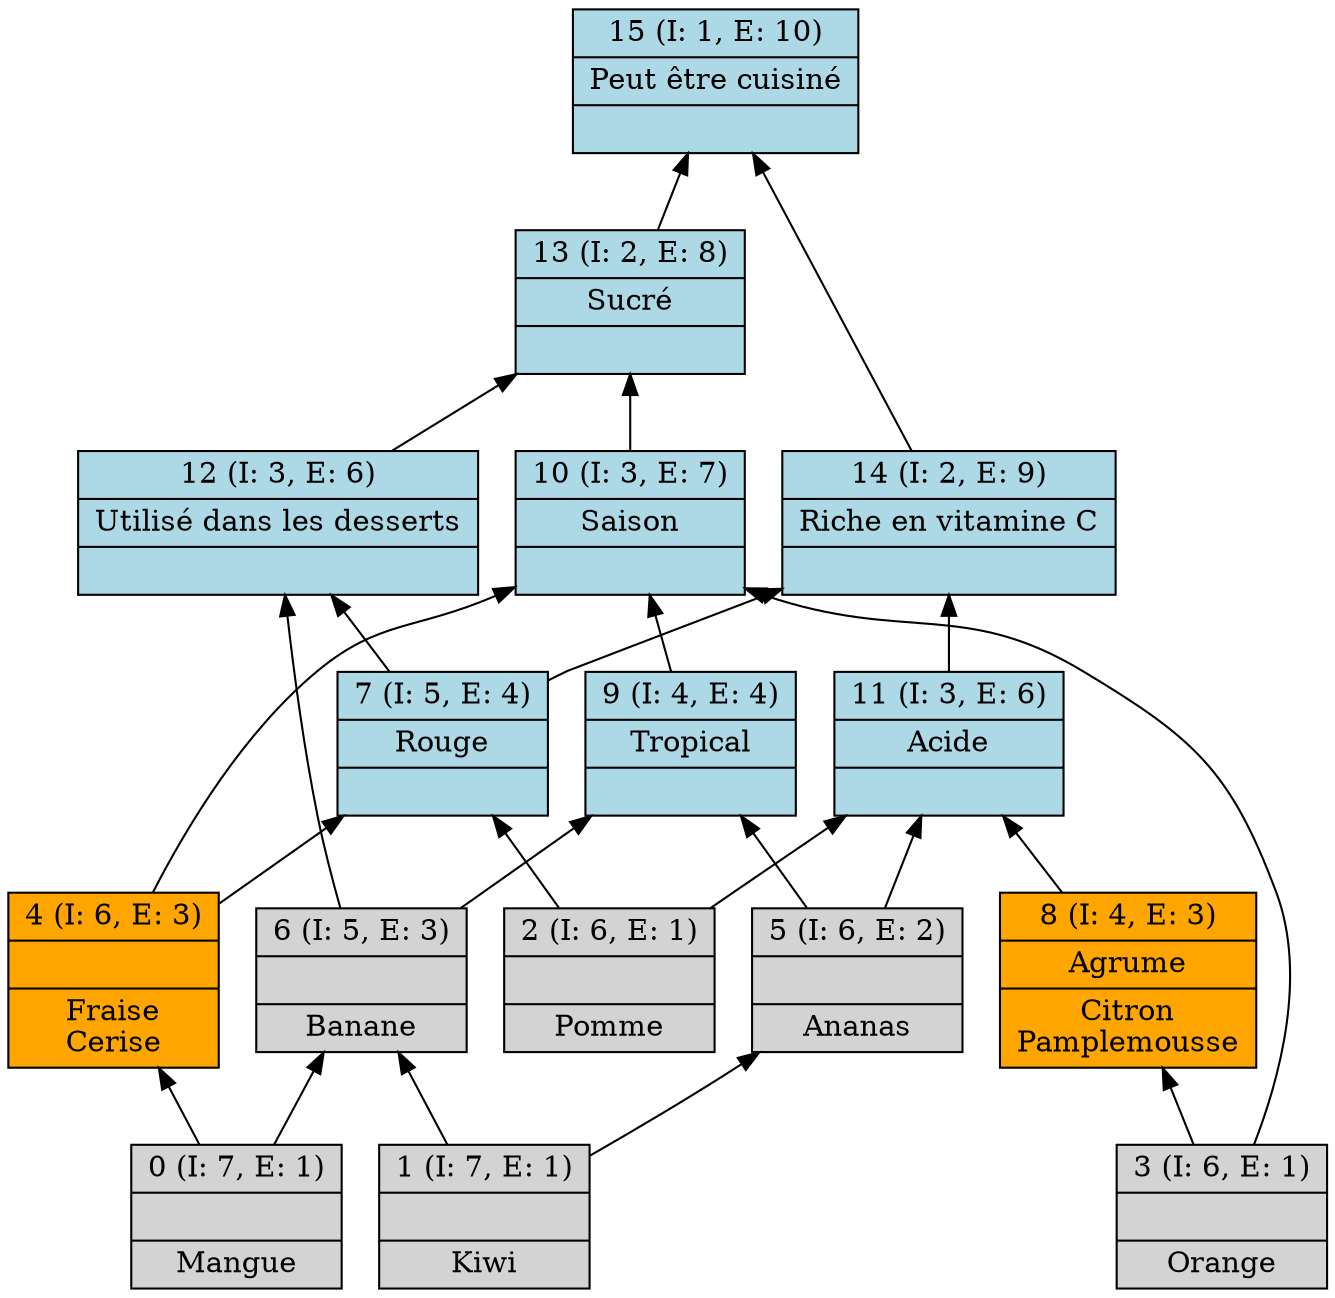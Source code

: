 digraph G { 
	rankdir=BT;
0 [shape=record,style=filled,label="{0 (I: 7, E: 1)||Mangue\n}"];
1 [shape=record,style=filled,label="{1 (I: 7, E: 1)||Kiwi\n}"];
2 [shape=record,style=filled,label="{2 (I: 6, E: 1)||Pomme\n}"];
3 [shape=record,style=filled,label="{3 (I: 6, E: 1)||Orange\n}"];
4 [shape=record,style=filled,fillcolor=orange,label="{4 (I: 6, E: 3)||Fraise\nCerise\n}"];
5 [shape=record,style=filled,label="{5 (I: 6, E: 2)||Ananas\n}"];
6 [shape=record,style=filled,label="{6 (I: 5, E: 3)||Banane\n}"];
7 [shape=record,style=filled,fillcolor=lightblue,label="{7 (I: 5, E: 4)|Rouge\n|}"];
8 [shape=record,style=filled,fillcolor=orange,label="{8 (I: 4, E: 3)|Agrume\n|Citron\nPamplemousse\n}"];
9 [shape=record,style=filled,fillcolor=lightblue,label="{9 (I: 4, E: 4)|Tropical\n|}"];
10 [shape=record,style=filled,fillcolor=lightblue,label="{10 (I: 3, E: 7)|Saison\n|}"];
11 [shape=record,style=filled,fillcolor=lightblue,label="{11 (I: 3, E: 6)|Acide\n|}"];
12 [shape=record,style=filled,fillcolor=lightblue,label="{12 (I: 3, E: 6)|Utilisé dans les desserts\n|}"];
13 [shape=record,style=filled,fillcolor=lightblue,label="{13 (I: 2, E: 8)|Sucré\n|}"];
14 [shape=record,style=filled,fillcolor=lightblue,label="{14 (I: 2, E: 9)|Riche en vitamine C\n|}"];
15 [shape=record,style=filled,fillcolor=lightblue,label="{15 (I: 1, E: 10)|Peut être cuisiné\n|}"];
	0 -> 4
	0 -> 6
	1 -> 5
	1 -> 6
	2 -> 7
	2 -> 11
	3 -> 8
	3 -> 10
	4 -> 7
	4 -> 10
	5 -> 9
	5 -> 11
	6 -> 9
	6 -> 12
	7 -> 12
	7 -> 14
	8 -> 11
	9 -> 10
	10 -> 13
	11 -> 14
	12 -> 13
	13 -> 15
	14 -> 15
}